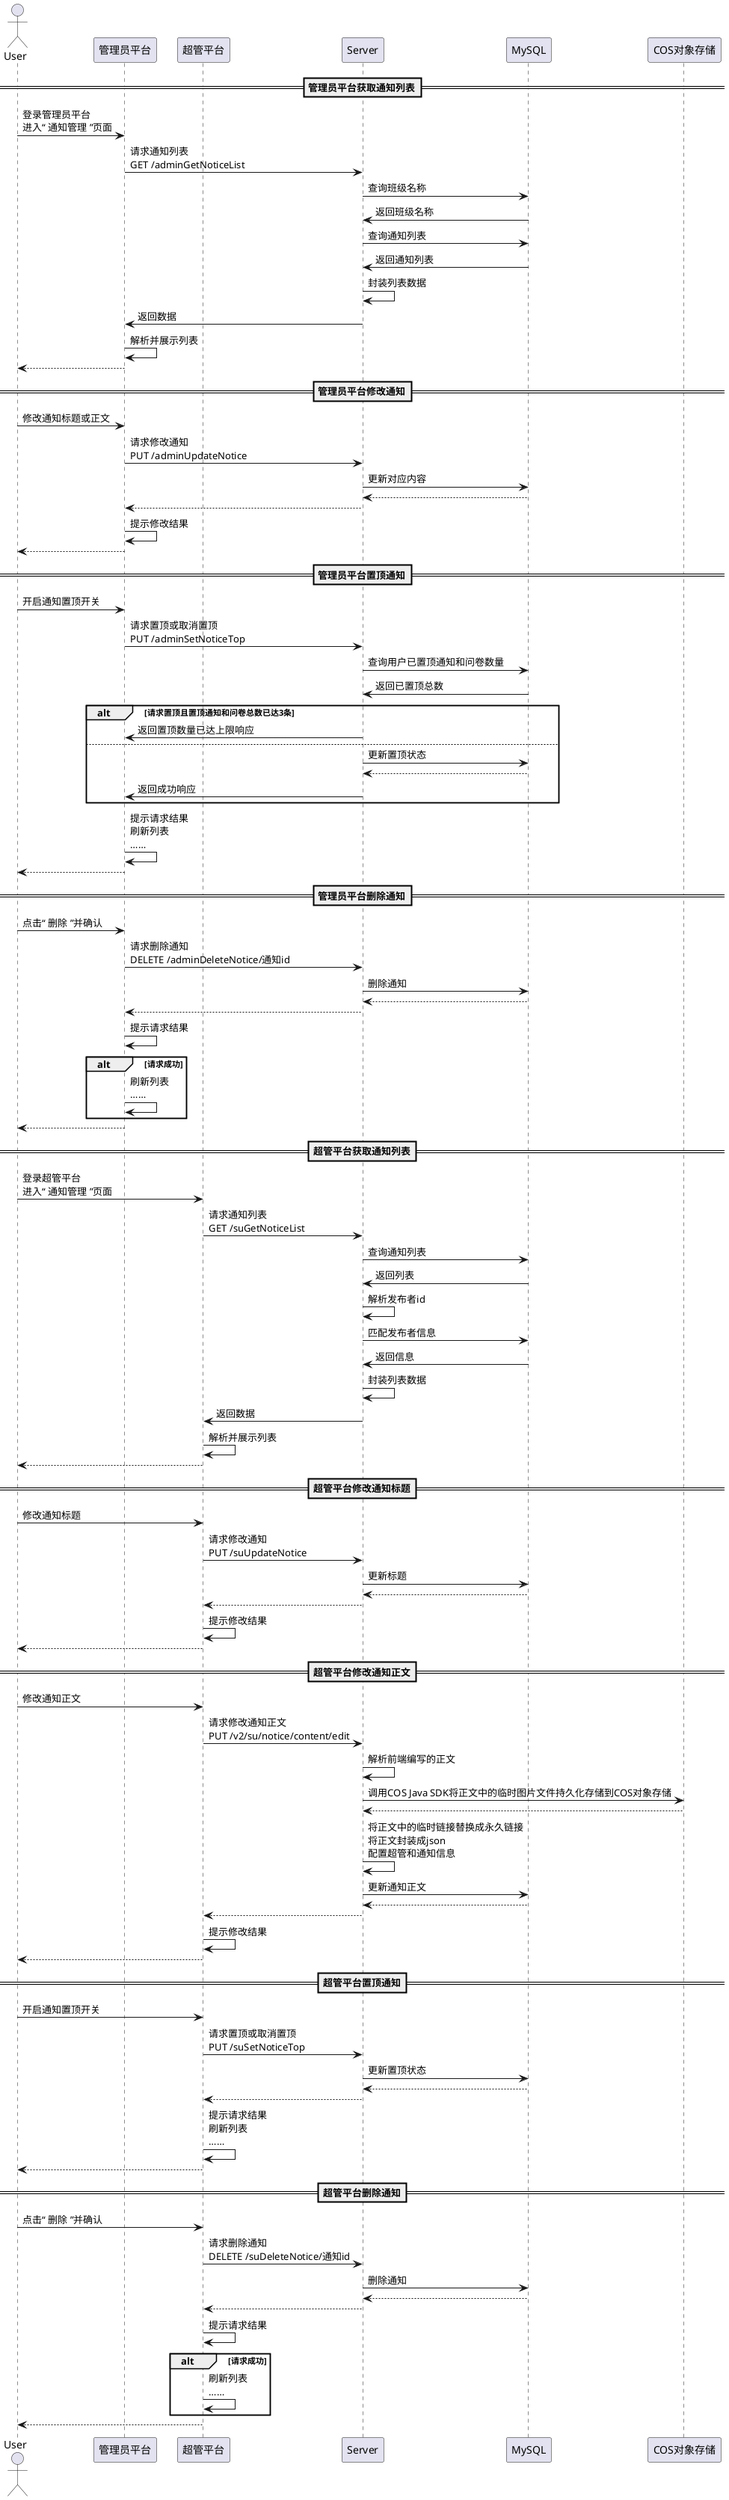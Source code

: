 @startuml 消息-通知管理
actor "User" as user
participant "管理员平台" as admin
participant "超管平台" as su
participant "Server" as server
participant "MySQL" as db
participant "COS对象存储" as cos
==管理员平台获取通知列表==
user->admin:登录管理员平台\n进入“ 通知管理 ”页面
admin->server:请求通知列表\nGET /adminGetNoticeList
server->db:查询班级名称
server<-db:返回班级名称
server->db:查询通知列表
server<-db:返回通知列表
server->server:封装列表数据
admin<-server:返回数据
admin->admin:解析并展示列表
user<--admin
==管理员平台修改通知==
user->admin:修改通知标题或正文
admin->server:请求修改通知\nPUT /adminUpdateNotice
server->db:更新对应内容
server<--db
admin<--server
admin->admin:提示修改结果
user<--admin
==管理员平台置顶通知==
user->admin:开启通知置顶开关
admin->server:请求置顶或取消置顶\nPUT /adminSetNoticeTop
server->db:查询用户已置顶通知和问卷数量
server<-db:返回已置顶总数
alt 请求置顶且置顶通知和问卷总数已达3条
    admin<-server:返回置顶数量已达上限响应
else
    server->db:更新置顶状态
    server<--db
    admin<-server:返回成功响应
end
admin->admin:提示请求结果\n刷新列表\n……
user<--admin
==管理员平台删除通知==
user->admin:点击“ 删除 ”并确认
admin->server:请求删除通知\nDELETE /adminDeleteNotice/通知id
server->db:删除通知
server<--db
admin<--server
admin->admin:提示请求结果
alt 请求成功
    admin->admin:刷新列表\n……
end
user<--admin
==超管平台获取通知列表==
user->su:登录超管平台\n进入“ 通知管理 ”页面
su->server:请求通知列表\nGET /suGetNoticeList
server->db:查询通知列表
server<-db:返回列表
server->server:解析发布者id
server->db:匹配发布者信息
server<-db:返回信息
server->server:封装列表数据
su<-server:返回数据
su->su:解析并展示列表
user<--su
==超管平台修改通知标题==
user->su:修改通知标题
su->server:请求修改通知\nPUT /suUpdateNotice
server->db:更新标题
server<--db
su<--server
su->su:提示修改结果
user<--su
==超管平台修改通知正文==
user->su:修改通知正文
su->server:请求修改通知正文\nPUT /v2/su/notice/content/edit
server->server:解析前端编写的正文
server->cos:调用COS Java SDK将正文中的临时图片文件持久化存储到COS对象存储
server<--cos
server->server:将正文中的临时链接替换成永久链接\n将正文封装成json\n配置超管和通知信息
server->db:更新通知正文
server<--db
su<--server
su->su:提示修改结果
user<--su
==超管平台置顶通知==
user->su:开启通知置顶开关
su->server:请求置顶或取消置顶\nPUT /suSetNoticeTop
server->db:更新置顶状态
server<--db
su<--server
su->su:提示请求结果\n刷新列表\n……
user<--su
==超管平台删除通知==
user->su:点击“ 删除 ”并确认
su->server:请求删除通知\nDELETE /suDeleteNotice/通知id
server->db:删除通知
server<--db
su<--server
su->su:提示请求结果
alt 请求成功
    su->su:刷新列表\n……
end
user<--su
@enduml